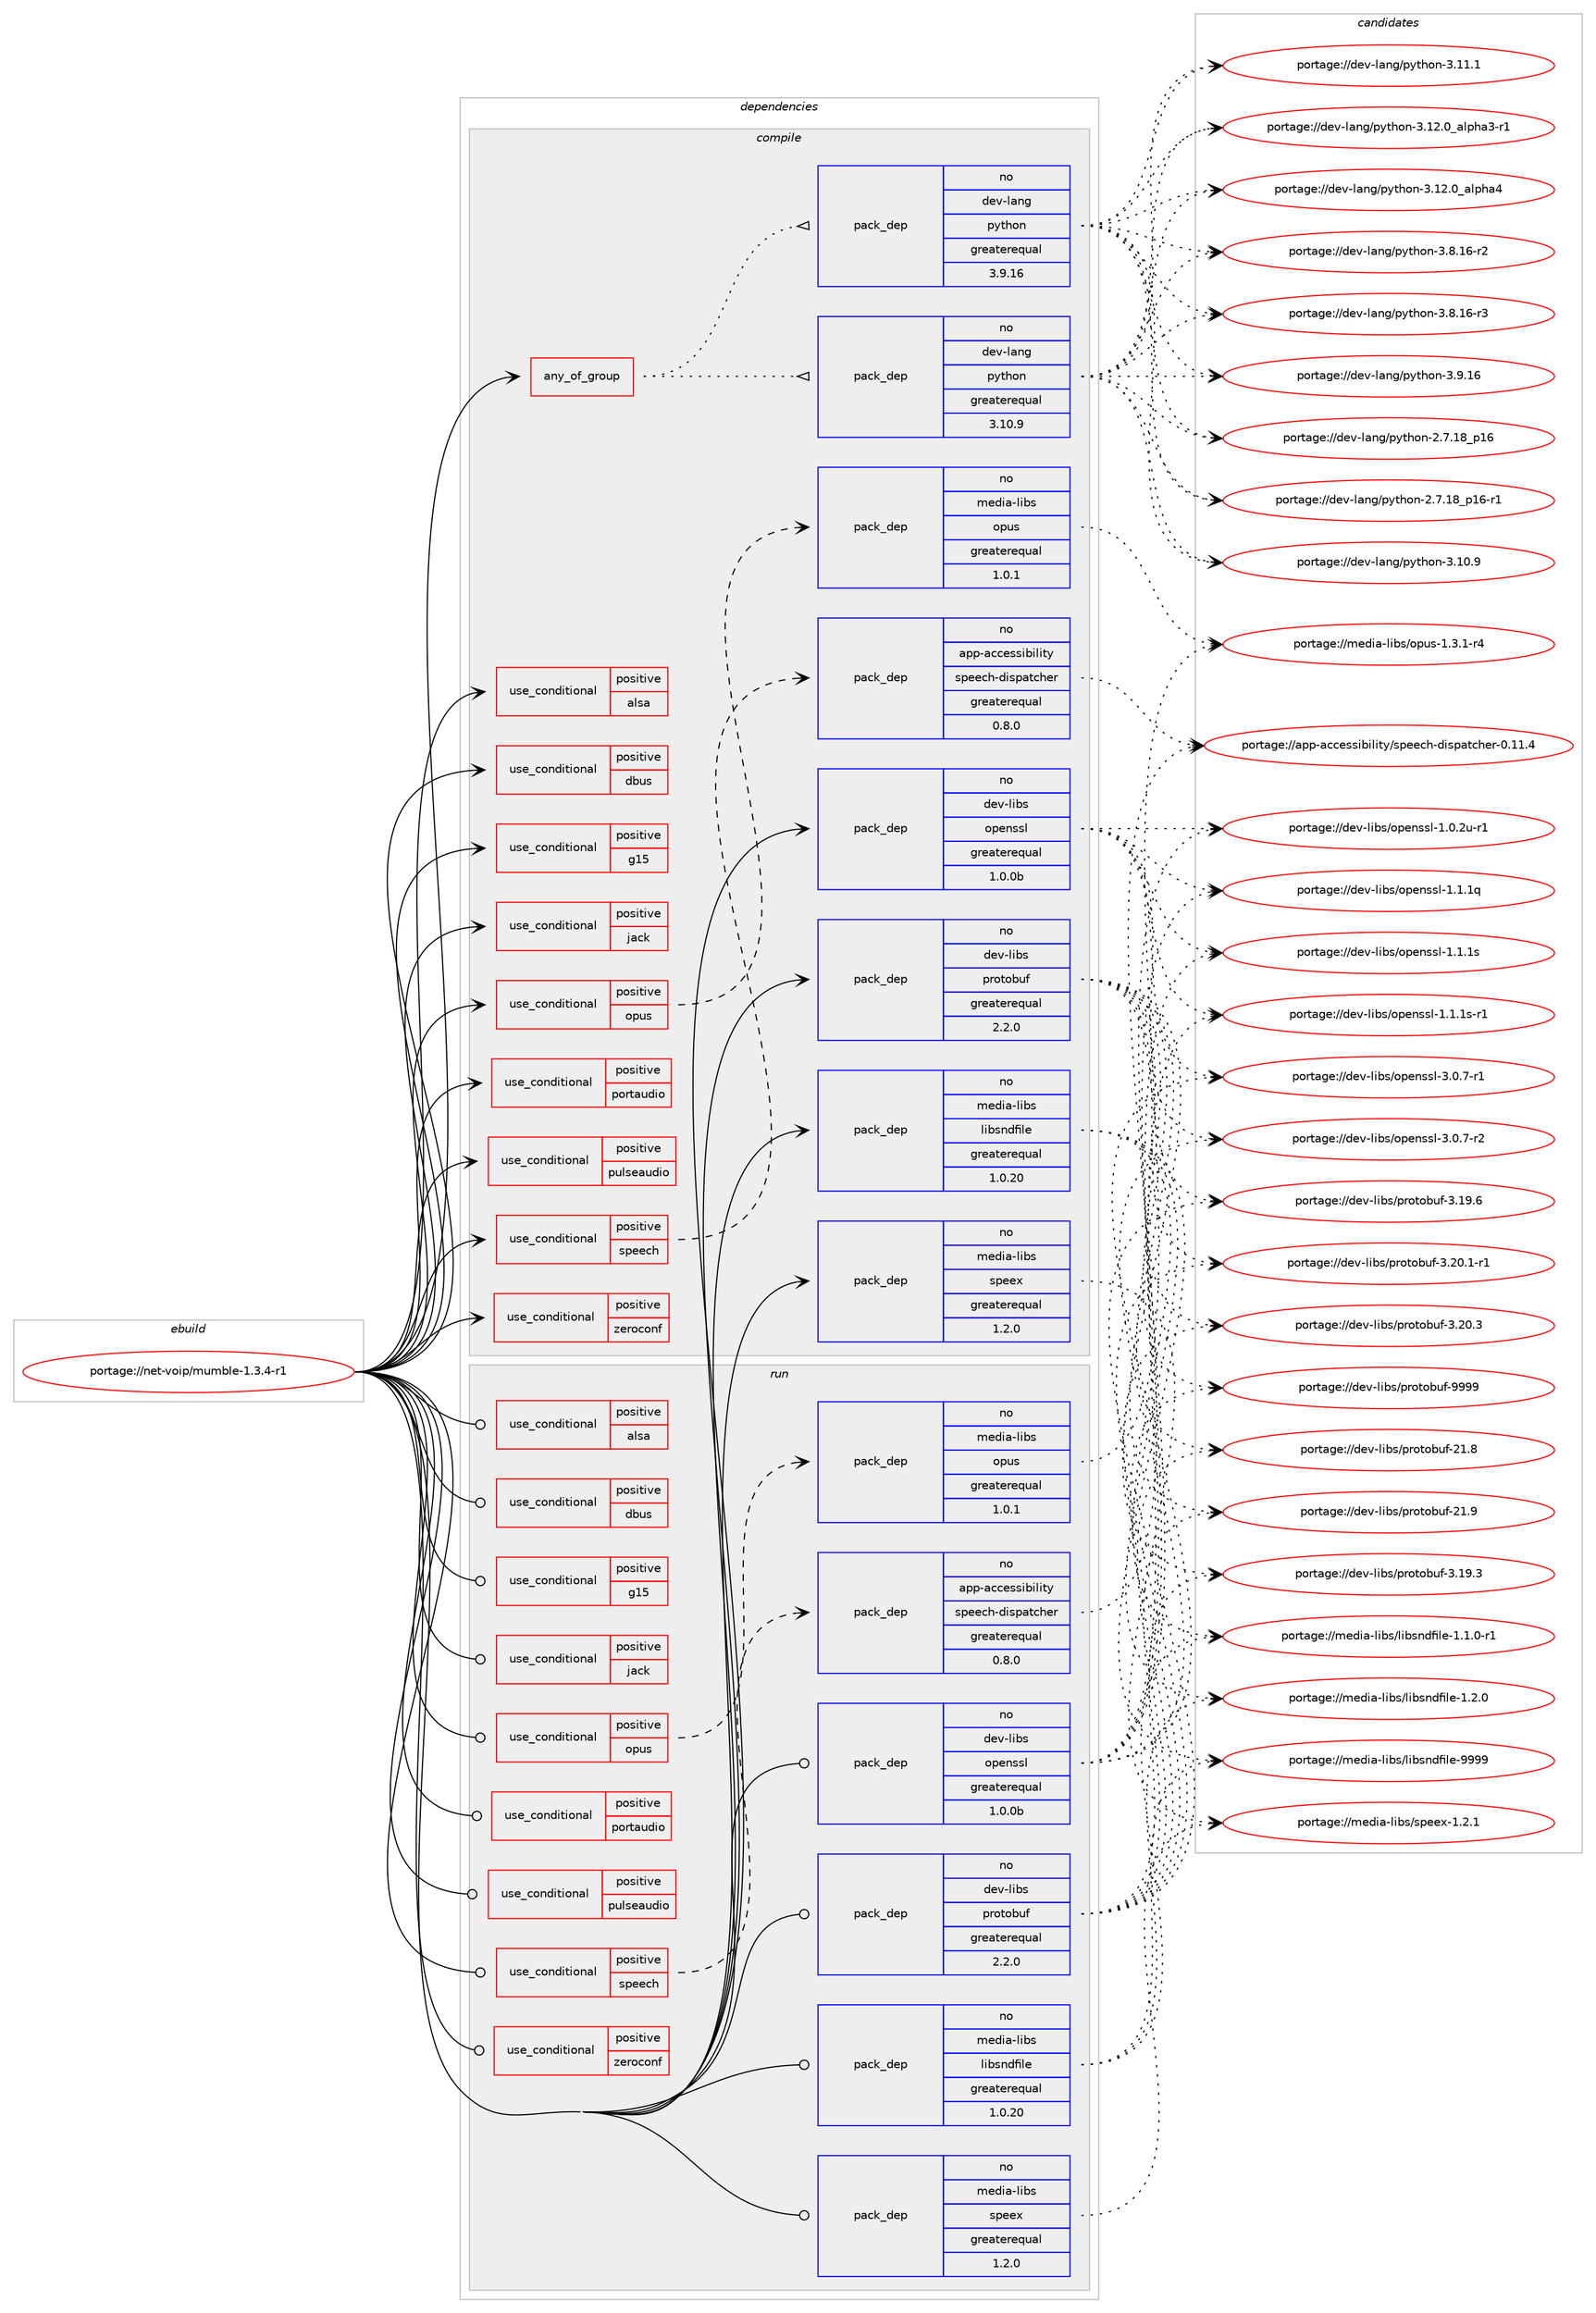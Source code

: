 digraph prolog {

# *************
# Graph options
# *************

newrank=true;
concentrate=true;
compound=true;
graph [rankdir=LR,fontname=Helvetica,fontsize=10,ranksep=1.5];#, ranksep=2.5, nodesep=0.2];
edge  [arrowhead=vee];
node  [fontname=Helvetica,fontsize=10];

# **********
# The ebuild
# **********

subgraph cluster_leftcol {
color=gray;
rank=same;
label=<<i>ebuild</i>>;
id [label="portage://net-voip/mumble-1.3.4-r1", color=red, width=4, href="../net-voip/mumble-1.3.4-r1.svg"];
}

# ****************
# The dependencies
# ****************

subgraph cluster_midcol {
color=gray;
label=<<i>dependencies</i>>;
subgraph cluster_compile {
fillcolor="#eeeeee";
style=filled;
label=<<i>compile</i>>;
subgraph any9 {
dependency277 [label=<<TABLE BORDER="0" CELLBORDER="1" CELLSPACING="0" CELLPADDING="4"><TR><TD CELLPADDING="10">any_of_group</TD></TR></TABLE>>, shape=none, color=red];subgraph pack133 {
dependency278 [label=<<TABLE BORDER="0" CELLBORDER="1" CELLSPACING="0" CELLPADDING="4" WIDTH="220"><TR><TD ROWSPAN="6" CELLPADDING="30">pack_dep</TD></TR><TR><TD WIDTH="110">no</TD></TR><TR><TD>dev-lang</TD></TR><TR><TD>python</TD></TR><TR><TD>greaterequal</TD></TR><TR><TD>3.10.9</TD></TR></TABLE>>, shape=none, color=blue];
}
dependency277:e -> dependency278:w [weight=20,style="dotted",arrowhead="oinv"];
subgraph pack134 {
dependency279 [label=<<TABLE BORDER="0" CELLBORDER="1" CELLSPACING="0" CELLPADDING="4" WIDTH="220"><TR><TD ROWSPAN="6" CELLPADDING="30">pack_dep</TD></TR><TR><TD WIDTH="110">no</TD></TR><TR><TD>dev-lang</TD></TR><TR><TD>python</TD></TR><TR><TD>greaterequal</TD></TR><TR><TD>3.9.16</TD></TR></TABLE>>, shape=none, color=blue];
}
dependency277:e -> dependency279:w [weight=20,style="dotted",arrowhead="oinv"];
}
id:e -> dependency277:w [weight=20,style="solid",arrowhead="vee"];
subgraph cond137 {
dependency280 [label=<<TABLE BORDER="0" CELLBORDER="1" CELLSPACING="0" CELLPADDING="4"><TR><TD ROWSPAN="3" CELLPADDING="10">use_conditional</TD></TR><TR><TD>positive</TD></TR><TR><TD>alsa</TD></TR></TABLE>>, shape=none, color=red];
# *** BEGIN UNKNOWN DEPENDENCY TYPE (TODO) ***
# dependency280 -> package_dependency(portage://net-voip/mumble-1.3.4-r1,install,no,media-libs,alsa-lib,none,[,,],[],[])
# *** END UNKNOWN DEPENDENCY TYPE (TODO) ***

}
id:e -> dependency280:w [weight=20,style="solid",arrowhead="vee"];
subgraph cond138 {
dependency281 [label=<<TABLE BORDER="0" CELLBORDER="1" CELLSPACING="0" CELLPADDING="4"><TR><TD ROWSPAN="3" CELLPADDING="10">use_conditional</TD></TR><TR><TD>positive</TD></TR><TR><TD>dbus</TD></TR></TABLE>>, shape=none, color=red];
# *** BEGIN UNKNOWN DEPENDENCY TYPE (TODO) ***
# dependency281 -> package_dependency(portage://net-voip/mumble-1.3.4-r1,install,no,dev-qt,qtdbus,none,[,,],[slot(5)],[])
# *** END UNKNOWN DEPENDENCY TYPE (TODO) ***

}
id:e -> dependency281:w [weight=20,style="solid",arrowhead="vee"];
subgraph cond139 {
dependency282 [label=<<TABLE BORDER="0" CELLBORDER="1" CELLSPACING="0" CELLPADDING="4"><TR><TD ROWSPAN="3" CELLPADDING="10">use_conditional</TD></TR><TR><TD>positive</TD></TR><TR><TD>g15</TD></TR></TABLE>>, shape=none, color=red];
# *** BEGIN UNKNOWN DEPENDENCY TYPE (TODO) ***
# dependency282 -> package_dependency(portage://net-voip/mumble-1.3.4-r1,install,no,app-misc,g15daemon,none,[,,],[],[])
# *** END UNKNOWN DEPENDENCY TYPE (TODO) ***

}
id:e -> dependency282:w [weight=20,style="solid",arrowhead="vee"];
subgraph cond140 {
dependency283 [label=<<TABLE BORDER="0" CELLBORDER="1" CELLSPACING="0" CELLPADDING="4"><TR><TD ROWSPAN="3" CELLPADDING="10">use_conditional</TD></TR><TR><TD>positive</TD></TR><TR><TD>jack</TD></TR></TABLE>>, shape=none, color=red];
# *** BEGIN UNKNOWN DEPENDENCY TYPE (TODO) ***
# dependency283 -> package_dependency(portage://net-voip/mumble-1.3.4-r1,install,no,virtual,jack,none,[,,],[],[])
# *** END UNKNOWN DEPENDENCY TYPE (TODO) ***

}
id:e -> dependency283:w [weight=20,style="solid",arrowhead="vee"];
subgraph cond141 {
dependency284 [label=<<TABLE BORDER="0" CELLBORDER="1" CELLSPACING="0" CELLPADDING="4"><TR><TD ROWSPAN="3" CELLPADDING="10">use_conditional</TD></TR><TR><TD>positive</TD></TR><TR><TD>opus</TD></TR></TABLE>>, shape=none, color=red];
subgraph pack135 {
dependency285 [label=<<TABLE BORDER="0" CELLBORDER="1" CELLSPACING="0" CELLPADDING="4" WIDTH="220"><TR><TD ROWSPAN="6" CELLPADDING="30">pack_dep</TD></TR><TR><TD WIDTH="110">no</TD></TR><TR><TD>media-libs</TD></TR><TR><TD>opus</TD></TR><TR><TD>greaterequal</TD></TR><TR><TD>1.0.1</TD></TR></TABLE>>, shape=none, color=blue];
}
dependency284:e -> dependency285:w [weight=20,style="dashed",arrowhead="vee"];
}
id:e -> dependency284:w [weight=20,style="solid",arrowhead="vee"];
subgraph cond142 {
dependency286 [label=<<TABLE BORDER="0" CELLBORDER="1" CELLSPACING="0" CELLPADDING="4"><TR><TD ROWSPAN="3" CELLPADDING="10">use_conditional</TD></TR><TR><TD>positive</TD></TR><TR><TD>portaudio</TD></TR></TABLE>>, shape=none, color=red];
# *** BEGIN UNKNOWN DEPENDENCY TYPE (TODO) ***
# dependency286 -> package_dependency(portage://net-voip/mumble-1.3.4-r1,install,no,media-libs,portaudio,none,[,,],[],[])
# *** END UNKNOWN DEPENDENCY TYPE (TODO) ***

}
id:e -> dependency286:w [weight=20,style="solid",arrowhead="vee"];
subgraph cond143 {
dependency287 [label=<<TABLE BORDER="0" CELLBORDER="1" CELLSPACING="0" CELLPADDING="4"><TR><TD ROWSPAN="3" CELLPADDING="10">use_conditional</TD></TR><TR><TD>positive</TD></TR><TR><TD>pulseaudio</TD></TR></TABLE>>, shape=none, color=red];
# *** BEGIN UNKNOWN DEPENDENCY TYPE (TODO) ***
# dependency287 -> package_dependency(portage://net-voip/mumble-1.3.4-r1,install,no,media-sound,pulseaudio,none,[,,],[],[])
# *** END UNKNOWN DEPENDENCY TYPE (TODO) ***

}
id:e -> dependency287:w [weight=20,style="solid",arrowhead="vee"];
subgraph cond144 {
dependency288 [label=<<TABLE BORDER="0" CELLBORDER="1" CELLSPACING="0" CELLPADDING="4"><TR><TD ROWSPAN="3" CELLPADDING="10">use_conditional</TD></TR><TR><TD>positive</TD></TR><TR><TD>speech</TD></TR></TABLE>>, shape=none, color=red];
subgraph pack136 {
dependency289 [label=<<TABLE BORDER="0" CELLBORDER="1" CELLSPACING="0" CELLPADDING="4" WIDTH="220"><TR><TD ROWSPAN="6" CELLPADDING="30">pack_dep</TD></TR><TR><TD WIDTH="110">no</TD></TR><TR><TD>app-accessibility</TD></TR><TR><TD>speech-dispatcher</TD></TR><TR><TD>greaterequal</TD></TR><TR><TD>0.8.0</TD></TR></TABLE>>, shape=none, color=blue];
}
dependency288:e -> dependency289:w [weight=20,style="dashed",arrowhead="vee"];
}
id:e -> dependency288:w [weight=20,style="solid",arrowhead="vee"];
subgraph cond145 {
dependency290 [label=<<TABLE BORDER="0" CELLBORDER="1" CELLSPACING="0" CELLPADDING="4"><TR><TD ROWSPAN="3" CELLPADDING="10">use_conditional</TD></TR><TR><TD>positive</TD></TR><TR><TD>zeroconf</TD></TR></TABLE>>, shape=none, color=red];
# *** BEGIN UNKNOWN DEPENDENCY TYPE (TODO) ***
# dependency290 -> package_dependency(portage://net-voip/mumble-1.3.4-r1,install,no,net-dns,avahi,none,[,,],[],[use(enable(mdnsresponder-compat),none)])
# *** END UNKNOWN DEPENDENCY TYPE (TODO) ***

}
id:e -> dependency290:w [weight=20,style="solid",arrowhead="vee"];
# *** BEGIN UNKNOWN DEPENDENCY TYPE (TODO) ***
# id -> package_dependency(portage://net-voip/mumble-1.3.4-r1,install,no,dev-libs,boost,none,[,,],[],[])
# *** END UNKNOWN DEPENDENCY TYPE (TODO) ***

subgraph pack137 {
dependency291 [label=<<TABLE BORDER="0" CELLBORDER="1" CELLSPACING="0" CELLPADDING="4" WIDTH="220"><TR><TD ROWSPAN="6" CELLPADDING="30">pack_dep</TD></TR><TR><TD WIDTH="110">no</TD></TR><TR><TD>dev-libs</TD></TR><TR><TD>openssl</TD></TR><TR><TD>greaterequal</TD></TR><TR><TD>1.0.0b</TD></TR></TABLE>>, shape=none, color=blue];
}
id:e -> dependency291:w [weight=20,style="solid",arrowhead="vee"];
subgraph pack138 {
dependency292 [label=<<TABLE BORDER="0" CELLBORDER="1" CELLSPACING="0" CELLPADDING="4" WIDTH="220"><TR><TD ROWSPAN="6" CELLPADDING="30">pack_dep</TD></TR><TR><TD WIDTH="110">no</TD></TR><TR><TD>dev-libs</TD></TR><TR><TD>protobuf</TD></TR><TR><TD>greaterequal</TD></TR><TR><TD>2.2.0</TD></TR></TABLE>>, shape=none, color=blue];
}
id:e -> dependency292:w [weight=20,style="solid",arrowhead="vee"];
# *** BEGIN UNKNOWN DEPENDENCY TYPE (TODO) ***
# id -> package_dependency(portage://net-voip/mumble-1.3.4-r1,install,no,dev-qt,qtcore,none,[,,],[slot(5)],[])
# *** END UNKNOWN DEPENDENCY TYPE (TODO) ***

# *** BEGIN UNKNOWN DEPENDENCY TYPE (TODO) ***
# id -> package_dependency(portage://net-voip/mumble-1.3.4-r1,install,no,dev-qt,qtgui,none,[,,],[slot(5)],[])
# *** END UNKNOWN DEPENDENCY TYPE (TODO) ***

# *** BEGIN UNKNOWN DEPENDENCY TYPE (TODO) ***
# id -> package_dependency(portage://net-voip/mumble-1.3.4-r1,install,no,dev-qt,qtnetwork,none,[,,],[slot(5)],[use(enable(ssl),none)])
# *** END UNKNOWN DEPENDENCY TYPE (TODO) ***

# *** BEGIN UNKNOWN DEPENDENCY TYPE (TODO) ***
# id -> package_dependency(portage://net-voip/mumble-1.3.4-r1,install,no,dev-qt,qtsql,none,[,,],[slot(5)],[use(enable(sqlite),none)])
# *** END UNKNOWN DEPENDENCY TYPE (TODO) ***

# *** BEGIN UNKNOWN DEPENDENCY TYPE (TODO) ***
# id -> package_dependency(portage://net-voip/mumble-1.3.4-r1,install,no,dev-qt,qtsvg,none,[,,],[slot(5)],[])
# *** END UNKNOWN DEPENDENCY TYPE (TODO) ***

# *** BEGIN UNKNOWN DEPENDENCY TYPE (TODO) ***
# id -> package_dependency(portage://net-voip/mumble-1.3.4-r1,install,no,dev-qt,qtwidgets,none,[,,],[slot(5)],[])
# *** END UNKNOWN DEPENDENCY TYPE (TODO) ***

# *** BEGIN UNKNOWN DEPENDENCY TYPE (TODO) ***
# id -> package_dependency(portage://net-voip/mumble-1.3.4-r1,install,no,dev-qt,qtxml,none,[,,],[slot(5)],[])
# *** END UNKNOWN DEPENDENCY TYPE (TODO) ***

# *** BEGIN UNKNOWN DEPENDENCY TYPE (TODO) ***
# id -> package_dependency(portage://net-voip/mumble-1.3.4-r1,install,no,dev-util,desktop-file-utils,none,[,,],[],[])
# *** END UNKNOWN DEPENDENCY TYPE (TODO) ***

subgraph pack139 {
dependency293 [label=<<TABLE BORDER="0" CELLBORDER="1" CELLSPACING="0" CELLPADDING="4" WIDTH="220"><TR><TD ROWSPAN="6" CELLPADDING="30">pack_dep</TD></TR><TR><TD WIDTH="110">no</TD></TR><TR><TD>media-libs</TD></TR><TR><TD>libsndfile</TD></TR><TR><TD>greaterequal</TD></TR><TR><TD>1.0.20</TD></TR></TABLE>>, shape=none, color=blue];
}
id:e -> dependency293:w [weight=20,style="solid",arrowhead="vee"];
subgraph pack140 {
dependency294 [label=<<TABLE BORDER="0" CELLBORDER="1" CELLSPACING="0" CELLPADDING="4" WIDTH="220"><TR><TD ROWSPAN="6" CELLPADDING="30">pack_dep</TD></TR><TR><TD WIDTH="110">no</TD></TR><TR><TD>media-libs</TD></TR><TR><TD>speex</TD></TR><TR><TD>greaterequal</TD></TR><TR><TD>1.2.0</TD></TR></TABLE>>, shape=none, color=blue];
}
id:e -> dependency294:w [weight=20,style="solid",arrowhead="vee"];
# *** BEGIN UNKNOWN DEPENDENCY TYPE (TODO) ***
# id -> package_dependency(portage://net-voip/mumble-1.3.4-r1,install,no,media-libs,speexdsp,none,[,,],[],[])
# *** END UNKNOWN DEPENDENCY TYPE (TODO) ***

# *** BEGIN UNKNOWN DEPENDENCY TYPE (TODO) ***
# id -> package_dependency(portage://net-voip/mumble-1.3.4-r1,install,no,sys-apps,lsb-release,none,[,,],[],[])
# *** END UNKNOWN DEPENDENCY TYPE (TODO) ***

# *** BEGIN UNKNOWN DEPENDENCY TYPE (TODO) ***
# id -> package_dependency(portage://net-voip/mumble-1.3.4-r1,install,no,x11-base,xorg-proto,none,[,,],[],[])
# *** END UNKNOWN DEPENDENCY TYPE (TODO) ***

# *** BEGIN UNKNOWN DEPENDENCY TYPE (TODO) ***
# id -> package_dependency(portage://net-voip/mumble-1.3.4-r1,install,no,x11-libs,libX11,none,[,,],[],[])
# *** END UNKNOWN DEPENDENCY TYPE (TODO) ***

# *** BEGIN UNKNOWN DEPENDENCY TYPE (TODO) ***
# id -> package_dependency(portage://net-voip/mumble-1.3.4-r1,install,no,x11-libs,libXi,none,[,,],[],[])
# *** END UNKNOWN DEPENDENCY TYPE (TODO) ***

# *** BEGIN UNKNOWN DEPENDENCY TYPE (TODO) ***
# id -> package_dependency(portage://net-voip/mumble-1.3.4-r1,install,no,x11-misc,shared-mime-info,none,[,,],[],[])
# *** END UNKNOWN DEPENDENCY TYPE (TODO) ***

}
subgraph cluster_compileandrun {
fillcolor="#eeeeee";
style=filled;
label=<<i>compile and run</i>>;
}
subgraph cluster_run {
fillcolor="#eeeeee";
style=filled;
label=<<i>run</i>>;
subgraph cond146 {
dependency295 [label=<<TABLE BORDER="0" CELLBORDER="1" CELLSPACING="0" CELLPADDING="4"><TR><TD ROWSPAN="3" CELLPADDING="10">use_conditional</TD></TR><TR><TD>positive</TD></TR><TR><TD>alsa</TD></TR></TABLE>>, shape=none, color=red];
# *** BEGIN UNKNOWN DEPENDENCY TYPE (TODO) ***
# dependency295 -> package_dependency(portage://net-voip/mumble-1.3.4-r1,run,no,media-libs,alsa-lib,none,[,,],[],[])
# *** END UNKNOWN DEPENDENCY TYPE (TODO) ***

}
id:e -> dependency295:w [weight=20,style="solid",arrowhead="odot"];
subgraph cond147 {
dependency296 [label=<<TABLE BORDER="0" CELLBORDER="1" CELLSPACING="0" CELLPADDING="4"><TR><TD ROWSPAN="3" CELLPADDING="10">use_conditional</TD></TR><TR><TD>positive</TD></TR><TR><TD>dbus</TD></TR></TABLE>>, shape=none, color=red];
# *** BEGIN UNKNOWN DEPENDENCY TYPE (TODO) ***
# dependency296 -> package_dependency(portage://net-voip/mumble-1.3.4-r1,run,no,dev-qt,qtdbus,none,[,,],[slot(5)],[])
# *** END UNKNOWN DEPENDENCY TYPE (TODO) ***

}
id:e -> dependency296:w [weight=20,style="solid",arrowhead="odot"];
subgraph cond148 {
dependency297 [label=<<TABLE BORDER="0" CELLBORDER="1" CELLSPACING="0" CELLPADDING="4"><TR><TD ROWSPAN="3" CELLPADDING="10">use_conditional</TD></TR><TR><TD>positive</TD></TR><TR><TD>g15</TD></TR></TABLE>>, shape=none, color=red];
# *** BEGIN UNKNOWN DEPENDENCY TYPE (TODO) ***
# dependency297 -> package_dependency(portage://net-voip/mumble-1.3.4-r1,run,no,app-misc,g15daemon,none,[,,],[],[])
# *** END UNKNOWN DEPENDENCY TYPE (TODO) ***

}
id:e -> dependency297:w [weight=20,style="solid",arrowhead="odot"];
subgraph cond149 {
dependency298 [label=<<TABLE BORDER="0" CELLBORDER="1" CELLSPACING="0" CELLPADDING="4"><TR><TD ROWSPAN="3" CELLPADDING="10">use_conditional</TD></TR><TR><TD>positive</TD></TR><TR><TD>jack</TD></TR></TABLE>>, shape=none, color=red];
# *** BEGIN UNKNOWN DEPENDENCY TYPE (TODO) ***
# dependency298 -> package_dependency(portage://net-voip/mumble-1.3.4-r1,run,no,virtual,jack,none,[,,],[],[])
# *** END UNKNOWN DEPENDENCY TYPE (TODO) ***

}
id:e -> dependency298:w [weight=20,style="solid",arrowhead="odot"];
subgraph cond150 {
dependency299 [label=<<TABLE BORDER="0" CELLBORDER="1" CELLSPACING="0" CELLPADDING="4"><TR><TD ROWSPAN="3" CELLPADDING="10">use_conditional</TD></TR><TR><TD>positive</TD></TR><TR><TD>opus</TD></TR></TABLE>>, shape=none, color=red];
subgraph pack141 {
dependency300 [label=<<TABLE BORDER="0" CELLBORDER="1" CELLSPACING="0" CELLPADDING="4" WIDTH="220"><TR><TD ROWSPAN="6" CELLPADDING="30">pack_dep</TD></TR><TR><TD WIDTH="110">no</TD></TR><TR><TD>media-libs</TD></TR><TR><TD>opus</TD></TR><TR><TD>greaterequal</TD></TR><TR><TD>1.0.1</TD></TR></TABLE>>, shape=none, color=blue];
}
dependency299:e -> dependency300:w [weight=20,style="dashed",arrowhead="vee"];
}
id:e -> dependency299:w [weight=20,style="solid",arrowhead="odot"];
subgraph cond151 {
dependency301 [label=<<TABLE BORDER="0" CELLBORDER="1" CELLSPACING="0" CELLPADDING="4"><TR><TD ROWSPAN="3" CELLPADDING="10">use_conditional</TD></TR><TR><TD>positive</TD></TR><TR><TD>portaudio</TD></TR></TABLE>>, shape=none, color=red];
# *** BEGIN UNKNOWN DEPENDENCY TYPE (TODO) ***
# dependency301 -> package_dependency(portage://net-voip/mumble-1.3.4-r1,run,no,media-libs,portaudio,none,[,,],[],[])
# *** END UNKNOWN DEPENDENCY TYPE (TODO) ***

}
id:e -> dependency301:w [weight=20,style="solid",arrowhead="odot"];
subgraph cond152 {
dependency302 [label=<<TABLE BORDER="0" CELLBORDER="1" CELLSPACING="0" CELLPADDING="4"><TR><TD ROWSPAN="3" CELLPADDING="10">use_conditional</TD></TR><TR><TD>positive</TD></TR><TR><TD>pulseaudio</TD></TR></TABLE>>, shape=none, color=red];
# *** BEGIN UNKNOWN DEPENDENCY TYPE (TODO) ***
# dependency302 -> package_dependency(portage://net-voip/mumble-1.3.4-r1,run,no,media-sound,pulseaudio,none,[,,],[],[])
# *** END UNKNOWN DEPENDENCY TYPE (TODO) ***

}
id:e -> dependency302:w [weight=20,style="solid",arrowhead="odot"];
subgraph cond153 {
dependency303 [label=<<TABLE BORDER="0" CELLBORDER="1" CELLSPACING="0" CELLPADDING="4"><TR><TD ROWSPAN="3" CELLPADDING="10">use_conditional</TD></TR><TR><TD>positive</TD></TR><TR><TD>speech</TD></TR></TABLE>>, shape=none, color=red];
subgraph pack142 {
dependency304 [label=<<TABLE BORDER="0" CELLBORDER="1" CELLSPACING="0" CELLPADDING="4" WIDTH="220"><TR><TD ROWSPAN="6" CELLPADDING="30">pack_dep</TD></TR><TR><TD WIDTH="110">no</TD></TR><TR><TD>app-accessibility</TD></TR><TR><TD>speech-dispatcher</TD></TR><TR><TD>greaterequal</TD></TR><TR><TD>0.8.0</TD></TR></TABLE>>, shape=none, color=blue];
}
dependency303:e -> dependency304:w [weight=20,style="dashed",arrowhead="vee"];
}
id:e -> dependency303:w [weight=20,style="solid",arrowhead="odot"];
subgraph cond154 {
dependency305 [label=<<TABLE BORDER="0" CELLBORDER="1" CELLSPACING="0" CELLPADDING="4"><TR><TD ROWSPAN="3" CELLPADDING="10">use_conditional</TD></TR><TR><TD>positive</TD></TR><TR><TD>zeroconf</TD></TR></TABLE>>, shape=none, color=red];
# *** BEGIN UNKNOWN DEPENDENCY TYPE (TODO) ***
# dependency305 -> package_dependency(portage://net-voip/mumble-1.3.4-r1,run,no,net-dns,avahi,none,[,,],[],[use(enable(mdnsresponder-compat),none)])
# *** END UNKNOWN DEPENDENCY TYPE (TODO) ***

}
id:e -> dependency305:w [weight=20,style="solid",arrowhead="odot"];
subgraph pack143 {
dependency306 [label=<<TABLE BORDER="0" CELLBORDER="1" CELLSPACING="0" CELLPADDING="4" WIDTH="220"><TR><TD ROWSPAN="6" CELLPADDING="30">pack_dep</TD></TR><TR><TD WIDTH="110">no</TD></TR><TR><TD>dev-libs</TD></TR><TR><TD>openssl</TD></TR><TR><TD>greaterequal</TD></TR><TR><TD>1.0.0b</TD></TR></TABLE>>, shape=none, color=blue];
}
id:e -> dependency306:w [weight=20,style="solid",arrowhead="odot"];
subgraph pack144 {
dependency307 [label=<<TABLE BORDER="0" CELLBORDER="1" CELLSPACING="0" CELLPADDING="4" WIDTH="220"><TR><TD ROWSPAN="6" CELLPADDING="30">pack_dep</TD></TR><TR><TD WIDTH="110">no</TD></TR><TR><TD>dev-libs</TD></TR><TR><TD>protobuf</TD></TR><TR><TD>greaterequal</TD></TR><TR><TD>2.2.0</TD></TR></TABLE>>, shape=none, color=blue];
}
id:e -> dependency307:w [weight=20,style="solid",arrowhead="odot"];
# *** BEGIN UNKNOWN DEPENDENCY TYPE (TODO) ***
# id -> package_dependency(portage://net-voip/mumble-1.3.4-r1,run,no,dev-qt,qtcore,none,[,,],[slot(5)],[])
# *** END UNKNOWN DEPENDENCY TYPE (TODO) ***

# *** BEGIN UNKNOWN DEPENDENCY TYPE (TODO) ***
# id -> package_dependency(portage://net-voip/mumble-1.3.4-r1,run,no,dev-qt,qtgui,none,[,,],[slot(5)],[])
# *** END UNKNOWN DEPENDENCY TYPE (TODO) ***

# *** BEGIN UNKNOWN DEPENDENCY TYPE (TODO) ***
# id -> package_dependency(portage://net-voip/mumble-1.3.4-r1,run,no,dev-qt,qtnetwork,none,[,,],[slot(5)],[use(enable(ssl),none)])
# *** END UNKNOWN DEPENDENCY TYPE (TODO) ***

# *** BEGIN UNKNOWN DEPENDENCY TYPE (TODO) ***
# id -> package_dependency(portage://net-voip/mumble-1.3.4-r1,run,no,dev-qt,qtsql,none,[,,],[slot(5)],[use(enable(sqlite),none)])
# *** END UNKNOWN DEPENDENCY TYPE (TODO) ***

# *** BEGIN UNKNOWN DEPENDENCY TYPE (TODO) ***
# id -> package_dependency(portage://net-voip/mumble-1.3.4-r1,run,no,dev-qt,qtsvg,none,[,,],[slot(5)],[])
# *** END UNKNOWN DEPENDENCY TYPE (TODO) ***

# *** BEGIN UNKNOWN DEPENDENCY TYPE (TODO) ***
# id -> package_dependency(portage://net-voip/mumble-1.3.4-r1,run,no,dev-qt,qtwidgets,none,[,,],[slot(5)],[])
# *** END UNKNOWN DEPENDENCY TYPE (TODO) ***

# *** BEGIN UNKNOWN DEPENDENCY TYPE (TODO) ***
# id -> package_dependency(portage://net-voip/mumble-1.3.4-r1,run,no,dev-qt,qtxml,none,[,,],[slot(5)],[])
# *** END UNKNOWN DEPENDENCY TYPE (TODO) ***

subgraph pack145 {
dependency308 [label=<<TABLE BORDER="0" CELLBORDER="1" CELLSPACING="0" CELLPADDING="4" WIDTH="220"><TR><TD ROWSPAN="6" CELLPADDING="30">pack_dep</TD></TR><TR><TD WIDTH="110">no</TD></TR><TR><TD>media-libs</TD></TR><TR><TD>libsndfile</TD></TR><TR><TD>greaterequal</TD></TR><TR><TD>1.0.20</TD></TR></TABLE>>, shape=none, color=blue];
}
id:e -> dependency308:w [weight=20,style="solid",arrowhead="odot"];
subgraph pack146 {
dependency309 [label=<<TABLE BORDER="0" CELLBORDER="1" CELLSPACING="0" CELLPADDING="4" WIDTH="220"><TR><TD ROWSPAN="6" CELLPADDING="30">pack_dep</TD></TR><TR><TD WIDTH="110">no</TD></TR><TR><TD>media-libs</TD></TR><TR><TD>speex</TD></TR><TR><TD>greaterequal</TD></TR><TR><TD>1.2.0</TD></TR></TABLE>>, shape=none, color=blue];
}
id:e -> dependency309:w [weight=20,style="solid",arrowhead="odot"];
# *** BEGIN UNKNOWN DEPENDENCY TYPE (TODO) ***
# id -> package_dependency(portage://net-voip/mumble-1.3.4-r1,run,no,media-libs,speexdsp,none,[,,],[],[])
# *** END UNKNOWN DEPENDENCY TYPE (TODO) ***

# *** BEGIN UNKNOWN DEPENDENCY TYPE (TODO) ***
# id -> package_dependency(portage://net-voip/mumble-1.3.4-r1,run,no,sys-apps,lsb-release,none,[,,],[],[])
# *** END UNKNOWN DEPENDENCY TYPE (TODO) ***

# *** BEGIN UNKNOWN DEPENDENCY TYPE (TODO) ***
# id -> package_dependency(portage://net-voip/mumble-1.3.4-r1,run,no,x11-libs,libX11,none,[,,],[],[])
# *** END UNKNOWN DEPENDENCY TYPE (TODO) ***

# *** BEGIN UNKNOWN DEPENDENCY TYPE (TODO) ***
# id -> package_dependency(portage://net-voip/mumble-1.3.4-r1,run,no,x11-libs,libXi,none,[,,],[],[])
# *** END UNKNOWN DEPENDENCY TYPE (TODO) ***

}
}

# **************
# The candidates
# **************

subgraph cluster_choices {
rank=same;
color=gray;
label=<<i>candidates</i>>;

subgraph choice133 {
color=black;
nodesep=1;
choice10010111845108971101034711212111610411111045504655464956951124954 [label="portage://dev-lang/python-2.7.18_p16", color=red, width=4,href="../dev-lang/python-2.7.18_p16.svg"];
choice100101118451089711010347112121116104111110455046554649569511249544511449 [label="portage://dev-lang/python-2.7.18_p16-r1", color=red, width=4,href="../dev-lang/python-2.7.18_p16-r1.svg"];
choice10010111845108971101034711212111610411111045514649484657 [label="portage://dev-lang/python-3.10.9", color=red, width=4,href="../dev-lang/python-3.10.9.svg"];
choice10010111845108971101034711212111610411111045514649494649 [label="portage://dev-lang/python-3.11.1", color=red, width=4,href="../dev-lang/python-3.11.1.svg"];
choice10010111845108971101034711212111610411111045514649504648959710811210497514511449 [label="portage://dev-lang/python-3.12.0_alpha3-r1", color=red, width=4,href="../dev-lang/python-3.12.0_alpha3-r1.svg"];
choice1001011184510897110103471121211161041111104551464950464895971081121049752 [label="portage://dev-lang/python-3.12.0_alpha4", color=red, width=4,href="../dev-lang/python-3.12.0_alpha4.svg"];
choice100101118451089711010347112121116104111110455146564649544511450 [label="portage://dev-lang/python-3.8.16-r2", color=red, width=4,href="../dev-lang/python-3.8.16-r2.svg"];
choice100101118451089711010347112121116104111110455146564649544511451 [label="portage://dev-lang/python-3.8.16-r3", color=red, width=4,href="../dev-lang/python-3.8.16-r3.svg"];
choice10010111845108971101034711212111610411111045514657464954 [label="portage://dev-lang/python-3.9.16", color=red, width=4,href="../dev-lang/python-3.9.16.svg"];
dependency278:e -> choice10010111845108971101034711212111610411111045504655464956951124954:w [style=dotted,weight="100"];
dependency278:e -> choice100101118451089711010347112121116104111110455046554649569511249544511449:w [style=dotted,weight="100"];
dependency278:e -> choice10010111845108971101034711212111610411111045514649484657:w [style=dotted,weight="100"];
dependency278:e -> choice10010111845108971101034711212111610411111045514649494649:w [style=dotted,weight="100"];
dependency278:e -> choice10010111845108971101034711212111610411111045514649504648959710811210497514511449:w [style=dotted,weight="100"];
dependency278:e -> choice1001011184510897110103471121211161041111104551464950464895971081121049752:w [style=dotted,weight="100"];
dependency278:e -> choice100101118451089711010347112121116104111110455146564649544511450:w [style=dotted,weight="100"];
dependency278:e -> choice100101118451089711010347112121116104111110455146564649544511451:w [style=dotted,weight="100"];
dependency278:e -> choice10010111845108971101034711212111610411111045514657464954:w [style=dotted,weight="100"];
}
subgraph choice134 {
color=black;
nodesep=1;
choice10010111845108971101034711212111610411111045504655464956951124954 [label="portage://dev-lang/python-2.7.18_p16", color=red, width=4,href="../dev-lang/python-2.7.18_p16.svg"];
choice100101118451089711010347112121116104111110455046554649569511249544511449 [label="portage://dev-lang/python-2.7.18_p16-r1", color=red, width=4,href="../dev-lang/python-2.7.18_p16-r1.svg"];
choice10010111845108971101034711212111610411111045514649484657 [label="portage://dev-lang/python-3.10.9", color=red, width=4,href="../dev-lang/python-3.10.9.svg"];
choice10010111845108971101034711212111610411111045514649494649 [label="portage://dev-lang/python-3.11.1", color=red, width=4,href="../dev-lang/python-3.11.1.svg"];
choice10010111845108971101034711212111610411111045514649504648959710811210497514511449 [label="portage://dev-lang/python-3.12.0_alpha3-r1", color=red, width=4,href="../dev-lang/python-3.12.0_alpha3-r1.svg"];
choice1001011184510897110103471121211161041111104551464950464895971081121049752 [label="portage://dev-lang/python-3.12.0_alpha4", color=red, width=4,href="../dev-lang/python-3.12.0_alpha4.svg"];
choice100101118451089711010347112121116104111110455146564649544511450 [label="portage://dev-lang/python-3.8.16-r2", color=red, width=4,href="../dev-lang/python-3.8.16-r2.svg"];
choice100101118451089711010347112121116104111110455146564649544511451 [label="portage://dev-lang/python-3.8.16-r3", color=red, width=4,href="../dev-lang/python-3.8.16-r3.svg"];
choice10010111845108971101034711212111610411111045514657464954 [label="portage://dev-lang/python-3.9.16", color=red, width=4,href="../dev-lang/python-3.9.16.svg"];
dependency279:e -> choice10010111845108971101034711212111610411111045504655464956951124954:w [style=dotted,weight="100"];
dependency279:e -> choice100101118451089711010347112121116104111110455046554649569511249544511449:w [style=dotted,weight="100"];
dependency279:e -> choice10010111845108971101034711212111610411111045514649484657:w [style=dotted,weight="100"];
dependency279:e -> choice10010111845108971101034711212111610411111045514649494649:w [style=dotted,weight="100"];
dependency279:e -> choice10010111845108971101034711212111610411111045514649504648959710811210497514511449:w [style=dotted,weight="100"];
dependency279:e -> choice1001011184510897110103471121211161041111104551464950464895971081121049752:w [style=dotted,weight="100"];
dependency279:e -> choice100101118451089711010347112121116104111110455146564649544511450:w [style=dotted,weight="100"];
dependency279:e -> choice100101118451089711010347112121116104111110455146564649544511451:w [style=dotted,weight="100"];
dependency279:e -> choice10010111845108971101034711212111610411111045514657464954:w [style=dotted,weight="100"];
}
subgraph choice135 {
color=black;
nodesep=1;
choice109101100105974510810598115471111121171154549465146494511452 [label="portage://media-libs/opus-1.3.1-r4", color=red, width=4,href="../media-libs/opus-1.3.1-r4.svg"];
dependency285:e -> choice109101100105974510810598115471111121171154549465146494511452:w [style=dotted,weight="100"];
}
subgraph choice136 {
color=black;
nodesep=1;
choice971121124597999910111511510598105108105116121471151121011019910445100105115112971169910410111445484649494652 [label="portage://app-accessibility/speech-dispatcher-0.11.4", color=red, width=4,href="../app-accessibility/speech-dispatcher-0.11.4.svg"];
dependency289:e -> choice971121124597999910111511510598105108105116121471151121011019910445100105115112971169910410111445484649494652:w [style=dotted,weight="100"];
}
subgraph choice137 {
color=black;
nodesep=1;
choice1001011184510810598115471111121011101151151084549464846501174511449 [label="portage://dev-libs/openssl-1.0.2u-r1", color=red, width=4,href="../dev-libs/openssl-1.0.2u-r1.svg"];
choice100101118451081059811547111112101110115115108454946494649113 [label="portage://dev-libs/openssl-1.1.1q", color=red, width=4,href="../dev-libs/openssl-1.1.1q.svg"];
choice100101118451081059811547111112101110115115108454946494649115 [label="portage://dev-libs/openssl-1.1.1s", color=red, width=4,href="../dev-libs/openssl-1.1.1s.svg"];
choice1001011184510810598115471111121011101151151084549464946491154511449 [label="portage://dev-libs/openssl-1.1.1s-r1", color=red, width=4,href="../dev-libs/openssl-1.1.1s-r1.svg"];
choice1001011184510810598115471111121011101151151084551464846554511449 [label="portage://dev-libs/openssl-3.0.7-r1", color=red, width=4,href="../dev-libs/openssl-3.0.7-r1.svg"];
choice1001011184510810598115471111121011101151151084551464846554511450 [label="portage://dev-libs/openssl-3.0.7-r2", color=red, width=4,href="../dev-libs/openssl-3.0.7-r2.svg"];
dependency291:e -> choice1001011184510810598115471111121011101151151084549464846501174511449:w [style=dotted,weight="100"];
dependency291:e -> choice100101118451081059811547111112101110115115108454946494649113:w [style=dotted,weight="100"];
dependency291:e -> choice100101118451081059811547111112101110115115108454946494649115:w [style=dotted,weight="100"];
dependency291:e -> choice1001011184510810598115471111121011101151151084549464946491154511449:w [style=dotted,weight="100"];
dependency291:e -> choice1001011184510810598115471111121011101151151084551464846554511449:w [style=dotted,weight="100"];
dependency291:e -> choice1001011184510810598115471111121011101151151084551464846554511450:w [style=dotted,weight="100"];
}
subgraph choice138 {
color=black;
nodesep=1;
choice100101118451081059811547112114111116111981171024550494656 [label="portage://dev-libs/protobuf-21.8", color=red, width=4,href="../dev-libs/protobuf-21.8.svg"];
choice100101118451081059811547112114111116111981171024550494657 [label="portage://dev-libs/protobuf-21.9", color=red, width=4,href="../dev-libs/protobuf-21.9.svg"];
choice1001011184510810598115471121141111161119811710245514649574651 [label="portage://dev-libs/protobuf-3.19.3", color=red, width=4,href="../dev-libs/protobuf-3.19.3.svg"];
choice1001011184510810598115471121141111161119811710245514649574654 [label="portage://dev-libs/protobuf-3.19.6", color=red, width=4,href="../dev-libs/protobuf-3.19.6.svg"];
choice10010111845108105981154711211411111611198117102455146504846494511449 [label="portage://dev-libs/protobuf-3.20.1-r1", color=red, width=4,href="../dev-libs/protobuf-3.20.1-r1.svg"];
choice1001011184510810598115471121141111161119811710245514650484651 [label="portage://dev-libs/protobuf-3.20.3", color=red, width=4,href="../dev-libs/protobuf-3.20.3.svg"];
choice100101118451081059811547112114111116111981171024557575757 [label="portage://dev-libs/protobuf-9999", color=red, width=4,href="../dev-libs/protobuf-9999.svg"];
dependency292:e -> choice100101118451081059811547112114111116111981171024550494656:w [style=dotted,weight="100"];
dependency292:e -> choice100101118451081059811547112114111116111981171024550494657:w [style=dotted,weight="100"];
dependency292:e -> choice1001011184510810598115471121141111161119811710245514649574651:w [style=dotted,weight="100"];
dependency292:e -> choice1001011184510810598115471121141111161119811710245514649574654:w [style=dotted,weight="100"];
dependency292:e -> choice10010111845108105981154711211411111611198117102455146504846494511449:w [style=dotted,weight="100"];
dependency292:e -> choice1001011184510810598115471121141111161119811710245514650484651:w [style=dotted,weight="100"];
dependency292:e -> choice100101118451081059811547112114111116111981171024557575757:w [style=dotted,weight="100"];
}
subgraph choice139 {
color=black;
nodesep=1;
choice10910110010597451081059811547108105981151101001021051081014549464946484511449 [label="portage://media-libs/libsndfile-1.1.0-r1", color=red, width=4,href="../media-libs/libsndfile-1.1.0-r1.svg"];
choice1091011001059745108105981154710810598115110100102105108101454946504648 [label="portage://media-libs/libsndfile-1.2.0", color=red, width=4,href="../media-libs/libsndfile-1.2.0.svg"];
choice10910110010597451081059811547108105981151101001021051081014557575757 [label="portage://media-libs/libsndfile-9999", color=red, width=4,href="../media-libs/libsndfile-9999.svg"];
dependency293:e -> choice10910110010597451081059811547108105981151101001021051081014549464946484511449:w [style=dotted,weight="100"];
dependency293:e -> choice1091011001059745108105981154710810598115110100102105108101454946504648:w [style=dotted,weight="100"];
dependency293:e -> choice10910110010597451081059811547108105981151101001021051081014557575757:w [style=dotted,weight="100"];
}
subgraph choice140 {
color=black;
nodesep=1;
choice10910110010597451081059811547115112101101120454946504649 [label="portage://media-libs/speex-1.2.1", color=red, width=4,href="../media-libs/speex-1.2.1.svg"];
dependency294:e -> choice10910110010597451081059811547115112101101120454946504649:w [style=dotted,weight="100"];
}
subgraph choice141 {
color=black;
nodesep=1;
choice109101100105974510810598115471111121171154549465146494511452 [label="portage://media-libs/opus-1.3.1-r4", color=red, width=4,href="../media-libs/opus-1.3.1-r4.svg"];
dependency300:e -> choice109101100105974510810598115471111121171154549465146494511452:w [style=dotted,weight="100"];
}
subgraph choice142 {
color=black;
nodesep=1;
choice971121124597999910111511510598105108105116121471151121011019910445100105115112971169910410111445484649494652 [label="portage://app-accessibility/speech-dispatcher-0.11.4", color=red, width=4,href="../app-accessibility/speech-dispatcher-0.11.4.svg"];
dependency304:e -> choice971121124597999910111511510598105108105116121471151121011019910445100105115112971169910410111445484649494652:w [style=dotted,weight="100"];
}
subgraph choice143 {
color=black;
nodesep=1;
choice1001011184510810598115471111121011101151151084549464846501174511449 [label="portage://dev-libs/openssl-1.0.2u-r1", color=red, width=4,href="../dev-libs/openssl-1.0.2u-r1.svg"];
choice100101118451081059811547111112101110115115108454946494649113 [label="portage://dev-libs/openssl-1.1.1q", color=red, width=4,href="../dev-libs/openssl-1.1.1q.svg"];
choice100101118451081059811547111112101110115115108454946494649115 [label="portage://dev-libs/openssl-1.1.1s", color=red, width=4,href="../dev-libs/openssl-1.1.1s.svg"];
choice1001011184510810598115471111121011101151151084549464946491154511449 [label="portage://dev-libs/openssl-1.1.1s-r1", color=red, width=4,href="../dev-libs/openssl-1.1.1s-r1.svg"];
choice1001011184510810598115471111121011101151151084551464846554511449 [label="portage://dev-libs/openssl-3.0.7-r1", color=red, width=4,href="../dev-libs/openssl-3.0.7-r1.svg"];
choice1001011184510810598115471111121011101151151084551464846554511450 [label="portage://dev-libs/openssl-3.0.7-r2", color=red, width=4,href="../dev-libs/openssl-3.0.7-r2.svg"];
dependency306:e -> choice1001011184510810598115471111121011101151151084549464846501174511449:w [style=dotted,weight="100"];
dependency306:e -> choice100101118451081059811547111112101110115115108454946494649113:w [style=dotted,weight="100"];
dependency306:e -> choice100101118451081059811547111112101110115115108454946494649115:w [style=dotted,weight="100"];
dependency306:e -> choice1001011184510810598115471111121011101151151084549464946491154511449:w [style=dotted,weight="100"];
dependency306:e -> choice1001011184510810598115471111121011101151151084551464846554511449:w [style=dotted,weight="100"];
dependency306:e -> choice1001011184510810598115471111121011101151151084551464846554511450:w [style=dotted,weight="100"];
}
subgraph choice144 {
color=black;
nodesep=1;
choice100101118451081059811547112114111116111981171024550494656 [label="portage://dev-libs/protobuf-21.8", color=red, width=4,href="../dev-libs/protobuf-21.8.svg"];
choice100101118451081059811547112114111116111981171024550494657 [label="portage://dev-libs/protobuf-21.9", color=red, width=4,href="../dev-libs/protobuf-21.9.svg"];
choice1001011184510810598115471121141111161119811710245514649574651 [label="portage://dev-libs/protobuf-3.19.3", color=red, width=4,href="../dev-libs/protobuf-3.19.3.svg"];
choice1001011184510810598115471121141111161119811710245514649574654 [label="portage://dev-libs/protobuf-3.19.6", color=red, width=4,href="../dev-libs/protobuf-3.19.6.svg"];
choice10010111845108105981154711211411111611198117102455146504846494511449 [label="portage://dev-libs/protobuf-3.20.1-r1", color=red, width=4,href="../dev-libs/protobuf-3.20.1-r1.svg"];
choice1001011184510810598115471121141111161119811710245514650484651 [label="portage://dev-libs/protobuf-3.20.3", color=red, width=4,href="../dev-libs/protobuf-3.20.3.svg"];
choice100101118451081059811547112114111116111981171024557575757 [label="portage://dev-libs/protobuf-9999", color=red, width=4,href="../dev-libs/protobuf-9999.svg"];
dependency307:e -> choice100101118451081059811547112114111116111981171024550494656:w [style=dotted,weight="100"];
dependency307:e -> choice100101118451081059811547112114111116111981171024550494657:w [style=dotted,weight="100"];
dependency307:e -> choice1001011184510810598115471121141111161119811710245514649574651:w [style=dotted,weight="100"];
dependency307:e -> choice1001011184510810598115471121141111161119811710245514649574654:w [style=dotted,weight="100"];
dependency307:e -> choice10010111845108105981154711211411111611198117102455146504846494511449:w [style=dotted,weight="100"];
dependency307:e -> choice1001011184510810598115471121141111161119811710245514650484651:w [style=dotted,weight="100"];
dependency307:e -> choice100101118451081059811547112114111116111981171024557575757:w [style=dotted,weight="100"];
}
subgraph choice145 {
color=black;
nodesep=1;
choice10910110010597451081059811547108105981151101001021051081014549464946484511449 [label="portage://media-libs/libsndfile-1.1.0-r1", color=red, width=4,href="../media-libs/libsndfile-1.1.0-r1.svg"];
choice1091011001059745108105981154710810598115110100102105108101454946504648 [label="portage://media-libs/libsndfile-1.2.0", color=red, width=4,href="../media-libs/libsndfile-1.2.0.svg"];
choice10910110010597451081059811547108105981151101001021051081014557575757 [label="portage://media-libs/libsndfile-9999", color=red, width=4,href="../media-libs/libsndfile-9999.svg"];
dependency308:e -> choice10910110010597451081059811547108105981151101001021051081014549464946484511449:w [style=dotted,weight="100"];
dependency308:e -> choice1091011001059745108105981154710810598115110100102105108101454946504648:w [style=dotted,weight="100"];
dependency308:e -> choice10910110010597451081059811547108105981151101001021051081014557575757:w [style=dotted,weight="100"];
}
subgraph choice146 {
color=black;
nodesep=1;
choice10910110010597451081059811547115112101101120454946504649 [label="portage://media-libs/speex-1.2.1", color=red, width=4,href="../media-libs/speex-1.2.1.svg"];
dependency309:e -> choice10910110010597451081059811547115112101101120454946504649:w [style=dotted,weight="100"];
}
}

}
